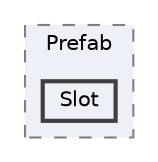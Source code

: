 digraph "102_Management_UI/Window/Result/Prefab/Slot"
{
 // LATEX_PDF_SIZE
  bgcolor="transparent";
  edge [fontname=Helvetica,fontsize=10,labelfontname=Helvetica,labelfontsize=10];
  node [fontname=Helvetica,fontsize=10,shape=box,height=0.2,width=0.4];
  compound=true
  subgraph clusterdir_2418a3fc5b91347eb6904196c63aaae9 {
    graph [ bgcolor="#edf0f7", pencolor="grey50", label="Prefab", fontname=Helvetica,fontsize=10 style="filled,dashed", URL="dir_2418a3fc5b91347eb6904196c63aaae9.html",tooltip=""]
  dir_1bce20c79c9d357154839b5b23d880f6 [label="Slot", fillcolor="#edf0f7", color="grey25", style="filled,bold", URL="dir_1bce20c79c9d357154839b5b23d880f6.html",tooltip=""];
  }
}
